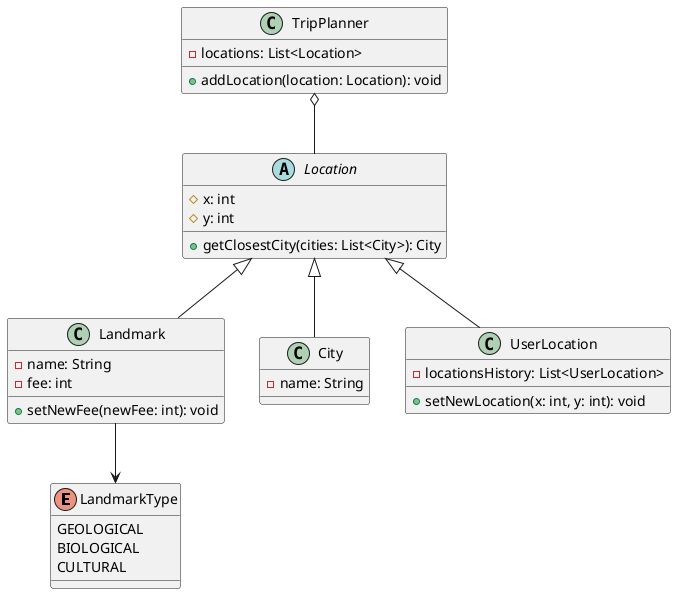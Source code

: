 @startuml
'https://plantuml.com/class-diagram

enum LandmarkType {
GEOLOGICAL
BIOLOGICAL
CULTURAL

}

class TripPlanner {
-locations: List<Location>
+addLocation(location: Location): void
}

abstract class Location {
    #x: int
    #y: int
    +getClosestCity(cities: List<City>): City
}

class Landmark extends Location {
    -name: String
    -fee: int
    +setNewFee(newFee: int): void
}

class City extends Location {
    -name: String
}

class UserLocation extends Location {
    -locationsHistory: List<UserLocation>
    +setNewLocation(x: int, y: int): void
}


Landmark --> LandmarkType
TripPlanner o-- Location



@enduml
